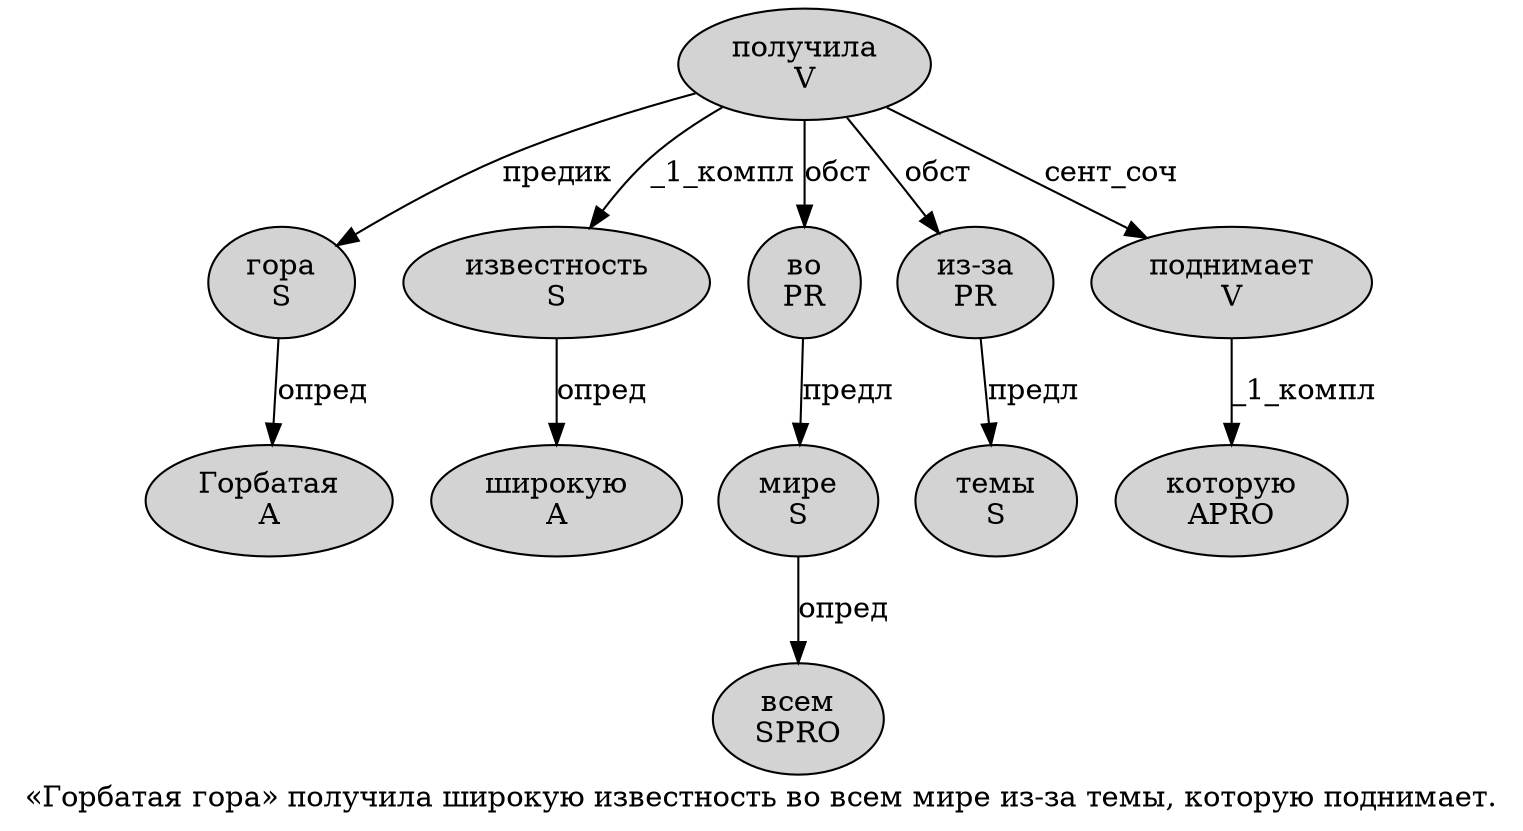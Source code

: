 digraph SENTENCE_2974 {
	graph [label="«Горбатая гора» получила широкую известность во всем мире из-за темы, которую поднимает."]
	node [style=filled]
		1 [label="Горбатая
A" color="" fillcolor=lightgray penwidth=1 shape=ellipse]
		2 [label="гора
S" color="" fillcolor=lightgray penwidth=1 shape=ellipse]
		4 [label="получила
V" color="" fillcolor=lightgray penwidth=1 shape=ellipse]
		5 [label="широкую
A" color="" fillcolor=lightgray penwidth=1 shape=ellipse]
		6 [label="известность
S" color="" fillcolor=lightgray penwidth=1 shape=ellipse]
		7 [label="во
PR" color="" fillcolor=lightgray penwidth=1 shape=ellipse]
		8 [label="всем
SPRO" color="" fillcolor=lightgray penwidth=1 shape=ellipse]
		9 [label="мире
S" color="" fillcolor=lightgray penwidth=1 shape=ellipse]
		10 [label="из-за
PR" color="" fillcolor=lightgray penwidth=1 shape=ellipse]
		11 [label="темы
S" color="" fillcolor=lightgray penwidth=1 shape=ellipse]
		13 [label="которую
APRO" color="" fillcolor=lightgray penwidth=1 shape=ellipse]
		14 [label="поднимает
V" color="" fillcolor=lightgray penwidth=1 shape=ellipse]
			6 -> 5 [label="опред"]
			2 -> 1 [label="опред"]
			14 -> 13 [label="_1_компл"]
			10 -> 11 [label="предл"]
			9 -> 8 [label="опред"]
			7 -> 9 [label="предл"]
			4 -> 2 [label="предик"]
			4 -> 6 [label="_1_компл"]
			4 -> 7 [label="обст"]
			4 -> 10 [label="обст"]
			4 -> 14 [label="сент_соч"]
}